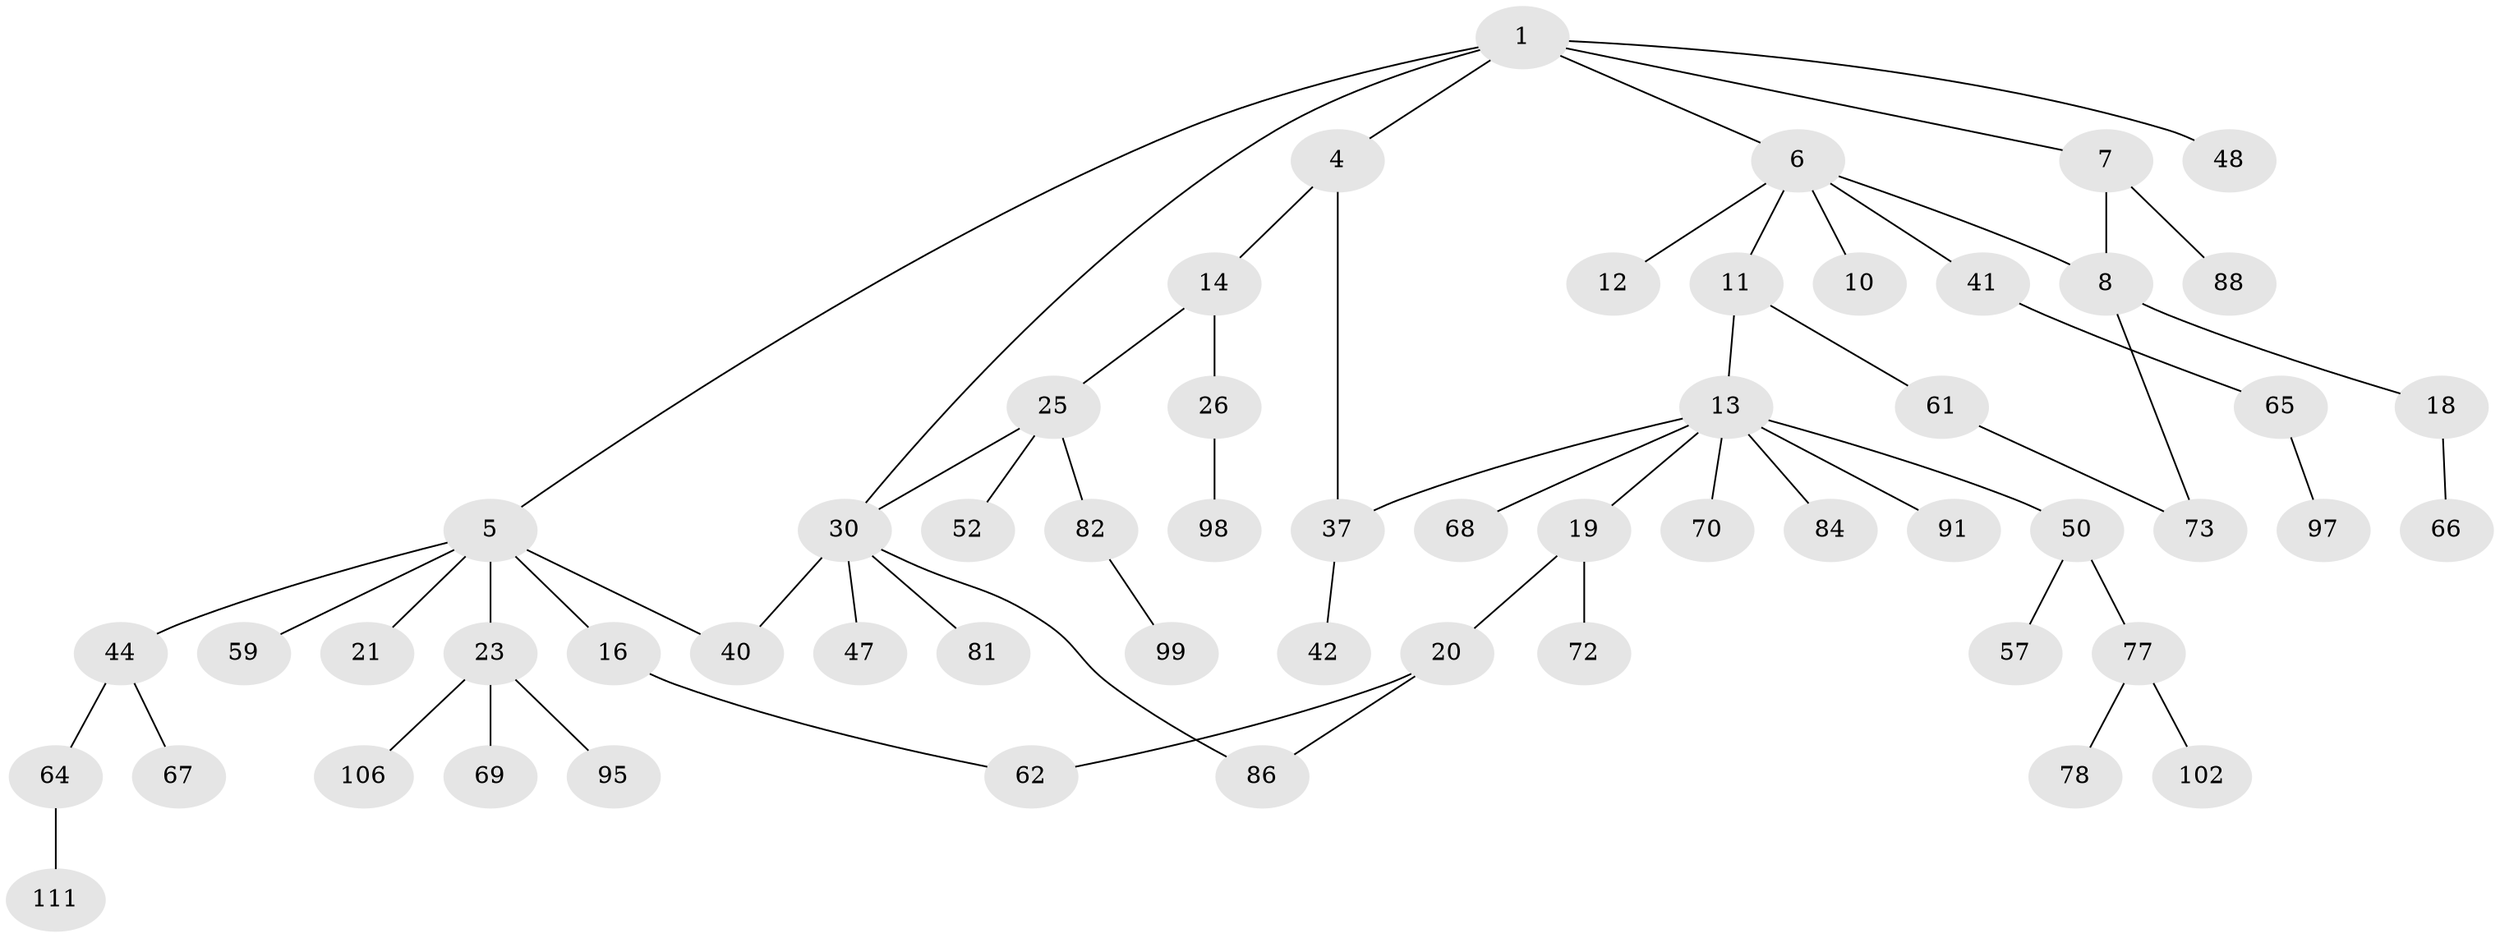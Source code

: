 // original degree distribution, {3: 0.1826086956521739, 4: 0.0782608695652174, 5: 0.034782608695652174, 6: 0.017391304347826087, 2: 0.2956521739130435, 1: 0.391304347826087}
// Generated by graph-tools (version 1.1) at 2025/16/03/04/25 18:16:49]
// undirected, 57 vertices, 63 edges
graph export_dot {
graph [start="1"]
  node [color=gray90,style=filled];
  1 [super="+3+2"];
  4 [super="+53+114+51"];
  5 [super="+15"];
  6 [super="+9"];
  7 [super="+75"];
  8 [super="+24+39+96"];
  10 [super="+79+94"];
  11 [super="+113+54"];
  12 [super="+33"];
  13 [super="+27+29+22"];
  14;
  16 [super="+28+103"];
  18 [super="+71"];
  19 [super="+36+107+43"];
  20 [super="+38"];
  21 [super="+108"];
  23;
  25 [super="+58"];
  26;
  30 [super="+90+34+31"];
  37 [super="+49"];
  40;
  41;
  42;
  44;
  47 [super="+112"];
  48;
  50 [super="+74"];
  52 [super="+60"];
  57;
  59;
  61;
  62 [super="+83"];
  64;
  65 [super="+87"];
  66;
  67;
  68;
  69;
  70 [super="+76+85"];
  72;
  73 [super="+110"];
  77;
  78 [super="+115"];
  81;
  82;
  84;
  86 [super="+93"];
  88;
  91;
  95;
  97 [super="+109"];
  98;
  99;
  102;
  106;
  111;
  1 -- 6;
  1 -- 48;
  1 -- 5;
  1 -- 30;
  1 -- 4;
  1 -- 7;
  4 -- 14;
  4 -- 37;
  5 -- 16;
  5 -- 21;
  5 -- 23;
  5 -- 40;
  5 -- 59;
  5 -- 44;
  6 -- 11;
  6 -- 8;
  6 -- 41;
  6 -- 10;
  6 -- 12;
  7 -- 8 [weight=2];
  7 -- 88;
  8 -- 18;
  8 -- 73;
  11 -- 13;
  11 -- 61;
  13 -- 19;
  13 -- 37;
  13 -- 68;
  13 -- 91;
  13 -- 84;
  13 -- 50;
  13 -- 70;
  14 -- 25;
  14 -- 26;
  16 -- 62;
  18 -- 66;
  19 -- 20;
  19 -- 72;
  20 -- 86;
  20 -- 62;
  23 -- 69;
  23 -- 95;
  23 -- 106;
  25 -- 52;
  25 -- 82;
  25 -- 30;
  26 -- 98;
  30 -- 40;
  30 -- 81;
  30 -- 86;
  30 -- 47;
  37 -- 42;
  41 -- 65;
  44 -- 64;
  44 -- 67;
  50 -- 57;
  50 -- 77;
  61 -- 73;
  64 -- 111;
  65 -- 97;
  77 -- 78;
  77 -- 102;
  82 -- 99;
}
